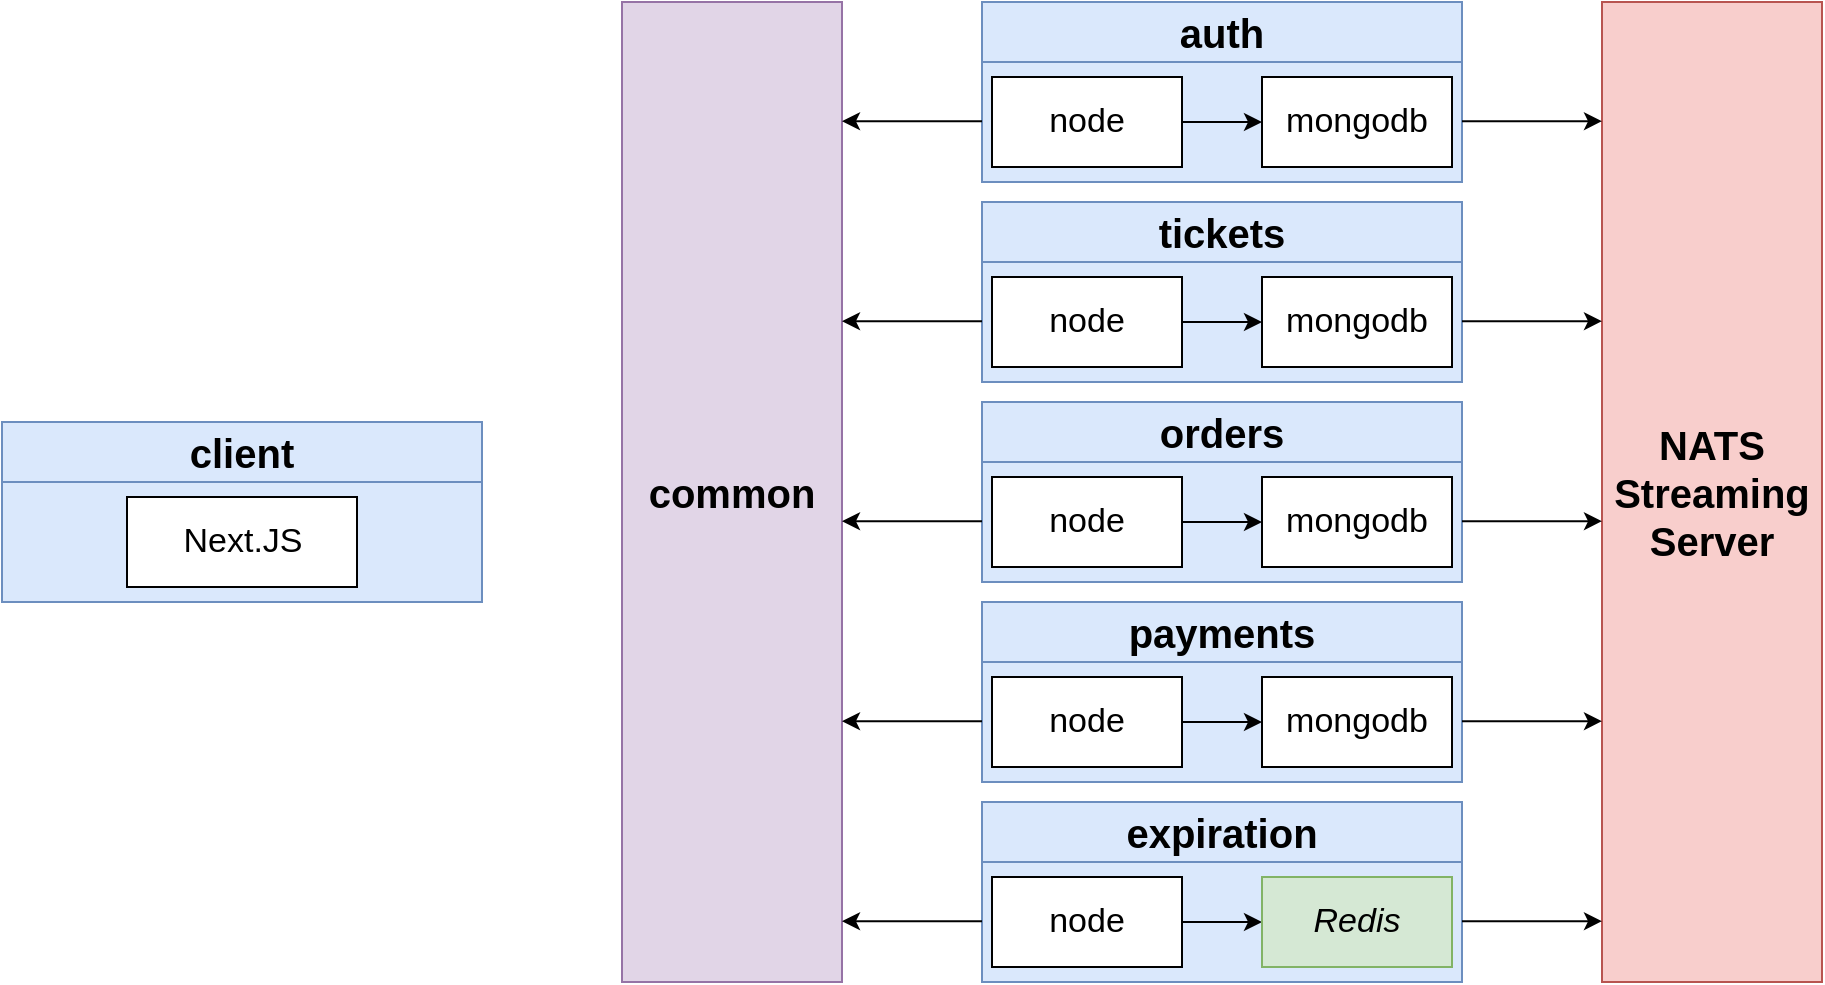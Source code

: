 <mxfile version="24.4.0" type="google" pages="8">
  <diagram id="3g0pWUWrzUDwvUy7kvIR" name="design">
    <mxGraphModel grid="1" page="1" gridSize="10" guides="1" tooltips="1" connect="1" arrows="1" fold="1" pageScale="1" pageWidth="827" pageHeight="1169" math="0" shadow="0">
      <root>
        <mxCell id="0" />
        <mxCell id="1" parent="0" />
        <mxCell id="n8SAmsgHNBc6VUUq2iBJ-41" value="client" style="rounded=0;whiteSpace=wrap;html=1;fontSize=20;align=center;fillColor=#dae8fc;strokeColor=#6c8ebf;fontStyle=1" vertex="1" parent="1">
          <mxGeometry x="290" y="520" width="240" height="30" as="geometry" />
        </mxCell>
        <mxCell id="n8SAmsgHNBc6VUUq2iBJ-42" value="" style="rounded=0;whiteSpace=wrap;html=1;fontSize=21;align=center;fillColor=#dae8fc;strokeColor=#6c8ebf;fontStyle=1" vertex="1" parent="1">
          <mxGeometry x="290" y="550" width="240" height="60" as="geometry" />
        </mxCell>
        <mxCell id="n8SAmsgHNBc6VUUq2iBJ-43" value="Next.JS" style="rounded=0;whiteSpace=wrap;html=1;fontSize=17;align=center;fontStyle=0" vertex="1" parent="1">
          <mxGeometry x="352.5" y="557.5" width="115" height="45" as="geometry" />
        </mxCell>
        <mxCell id="n8SAmsgHNBc6VUUq2iBJ-44" value="auth" style="rounded=0;whiteSpace=wrap;html=1;fontSize=20;align=center;fillColor=#dae8fc;strokeColor=#6c8ebf;fontStyle=1" vertex="1" parent="1">
          <mxGeometry x="780" y="310" width="240" height="30" as="geometry" />
        </mxCell>
        <mxCell id="n8SAmsgHNBc6VUUq2iBJ-45" value="" style="rounded=0;whiteSpace=wrap;html=1;fontSize=21;align=center;fillColor=#dae8fc;strokeColor=#6c8ebf;fontStyle=1" vertex="1" parent="1">
          <mxGeometry x="780" y="340" width="240" height="60" as="geometry" />
        </mxCell>
        <mxCell id="n8SAmsgHNBc6VUUq2iBJ-46" style="edgeStyle=orthogonalEdgeStyle;rounded=0;orthogonalLoop=1;jettySize=auto;html=1;exitX=1;exitY=0.5;exitDx=0;exitDy=0;fontSize=17;" edge="1" parent="1" source="n8SAmsgHNBc6VUUq2iBJ-47" target="n8SAmsgHNBc6VUUq2iBJ-48">
          <mxGeometry relative="1" as="geometry" />
        </mxCell>
        <mxCell id="n8SAmsgHNBc6VUUq2iBJ-47" value="node" style="rounded=0;whiteSpace=wrap;html=1;fontSize=17;align=center;fontStyle=0" vertex="1" parent="1">
          <mxGeometry x="785" y="347.5" width="95" height="45" as="geometry" />
        </mxCell>
        <mxCell id="n8SAmsgHNBc6VUUq2iBJ-48" value="mongodb" style="rounded=0;whiteSpace=wrap;html=1;fontSize=17;align=center;fontStyle=0" vertex="1" parent="1">
          <mxGeometry x="920" y="347.5" width="95" height="45" as="geometry" />
        </mxCell>
        <mxCell id="n8SAmsgHNBc6VUUq2iBJ-49" value="tickets" style="rounded=0;whiteSpace=wrap;html=1;fontSize=20;align=center;fillColor=#dae8fc;strokeColor=#6c8ebf;fontStyle=1" vertex="1" parent="1">
          <mxGeometry x="780" y="410" width="240" height="30" as="geometry" />
        </mxCell>
        <mxCell id="n8SAmsgHNBc6VUUq2iBJ-50" value="" style="rounded=0;whiteSpace=wrap;html=1;fontSize=21;align=center;fillColor=#dae8fc;strokeColor=#6c8ebf;fontStyle=1" vertex="1" parent="1">
          <mxGeometry x="780" y="440" width="240" height="60" as="geometry" />
        </mxCell>
        <mxCell id="n8SAmsgHNBc6VUUq2iBJ-51" style="edgeStyle=orthogonalEdgeStyle;rounded=0;orthogonalLoop=1;jettySize=auto;html=1;exitX=1;exitY=0.5;exitDx=0;exitDy=0;fontSize=17;" edge="1" parent="1" source="n8SAmsgHNBc6VUUq2iBJ-52" target="n8SAmsgHNBc6VUUq2iBJ-53">
          <mxGeometry relative="1" as="geometry" />
        </mxCell>
        <mxCell id="n8SAmsgHNBc6VUUq2iBJ-52" value="node" style="rounded=0;whiteSpace=wrap;html=1;fontSize=17;align=center;fontStyle=0" vertex="1" parent="1">
          <mxGeometry x="785" y="447.5" width="95" height="45" as="geometry" />
        </mxCell>
        <mxCell id="n8SAmsgHNBc6VUUq2iBJ-53" value="mongodb" style="rounded=0;whiteSpace=wrap;html=1;fontSize=17;align=center;fontStyle=0" vertex="1" parent="1">
          <mxGeometry x="920" y="447.5" width="95" height="45" as="geometry" />
        </mxCell>
        <mxCell id="n8SAmsgHNBc6VUUq2iBJ-54" value="orders" style="rounded=0;whiteSpace=wrap;html=1;fontSize=20;align=center;fillColor=#dae8fc;strokeColor=#6c8ebf;fontStyle=1" vertex="1" parent="1">
          <mxGeometry x="780" y="510" width="240" height="30" as="geometry" />
        </mxCell>
        <mxCell id="n8SAmsgHNBc6VUUq2iBJ-55" value="" style="rounded=0;whiteSpace=wrap;html=1;fontSize=21;align=center;fillColor=#dae8fc;strokeColor=#6c8ebf;fontStyle=1" vertex="1" parent="1">
          <mxGeometry x="780" y="540" width="240" height="60" as="geometry" />
        </mxCell>
        <mxCell id="n8SAmsgHNBc6VUUq2iBJ-56" style="edgeStyle=orthogonalEdgeStyle;rounded=0;orthogonalLoop=1;jettySize=auto;html=1;exitX=1;exitY=0.5;exitDx=0;exitDy=0;fontSize=17;" edge="1" parent="1" source="n8SAmsgHNBc6VUUq2iBJ-57" target="n8SAmsgHNBc6VUUq2iBJ-58">
          <mxGeometry relative="1" as="geometry" />
        </mxCell>
        <mxCell id="n8SAmsgHNBc6VUUq2iBJ-57" value="node" style="rounded=0;whiteSpace=wrap;html=1;fontSize=17;align=center;fontStyle=0" vertex="1" parent="1">
          <mxGeometry x="785" y="547.5" width="95" height="45" as="geometry" />
        </mxCell>
        <mxCell id="n8SAmsgHNBc6VUUq2iBJ-58" value="mongodb" style="rounded=0;whiteSpace=wrap;html=1;fontSize=17;align=center;fontStyle=0" vertex="1" parent="1">
          <mxGeometry x="920" y="547.5" width="95" height="45" as="geometry" />
        </mxCell>
        <mxCell id="n8SAmsgHNBc6VUUq2iBJ-59" value="payments" style="rounded=0;whiteSpace=wrap;html=1;fontSize=20;align=center;fillColor=#dae8fc;strokeColor=#6c8ebf;fontStyle=1" vertex="1" parent="1">
          <mxGeometry x="780" y="610" width="240" height="30" as="geometry" />
        </mxCell>
        <mxCell id="n8SAmsgHNBc6VUUq2iBJ-60" value="" style="rounded=0;whiteSpace=wrap;html=1;fontSize=21;align=center;fillColor=#dae8fc;strokeColor=#6c8ebf;fontStyle=1" vertex="1" parent="1">
          <mxGeometry x="780" y="640" width="240" height="60" as="geometry" />
        </mxCell>
        <mxCell id="n8SAmsgHNBc6VUUq2iBJ-61" style="edgeStyle=orthogonalEdgeStyle;rounded=0;orthogonalLoop=1;jettySize=auto;html=1;exitX=1;exitY=0.5;exitDx=0;exitDy=0;fontSize=17;" edge="1" parent="1" source="n8SAmsgHNBc6VUUq2iBJ-62" target="n8SAmsgHNBc6VUUq2iBJ-63">
          <mxGeometry relative="1" as="geometry" />
        </mxCell>
        <mxCell id="n8SAmsgHNBc6VUUq2iBJ-62" value="node" style="rounded=0;whiteSpace=wrap;html=1;fontSize=17;align=center;fontStyle=0" vertex="1" parent="1">
          <mxGeometry x="785" y="647.5" width="95" height="45" as="geometry" />
        </mxCell>
        <mxCell id="n8SAmsgHNBc6VUUq2iBJ-63" value="mongodb" style="rounded=0;whiteSpace=wrap;html=1;fontSize=17;align=center;fontStyle=0" vertex="1" parent="1">
          <mxGeometry x="920" y="647.5" width="95" height="45" as="geometry" />
        </mxCell>
        <mxCell id="n8SAmsgHNBc6VUUq2iBJ-64" value="expiration" style="rounded=0;whiteSpace=wrap;html=1;fontSize=20;align=center;fillColor=#dae8fc;strokeColor=#6c8ebf;fontStyle=1" vertex="1" parent="1">
          <mxGeometry x="780" y="710" width="240" height="30" as="geometry" />
        </mxCell>
        <mxCell id="n8SAmsgHNBc6VUUq2iBJ-65" value="" style="rounded=0;whiteSpace=wrap;html=1;fontSize=21;align=center;fillColor=#dae8fc;strokeColor=#6c8ebf;fontStyle=1" vertex="1" parent="1">
          <mxGeometry x="780" y="740" width="240" height="60" as="geometry" />
        </mxCell>
        <mxCell id="n8SAmsgHNBc6VUUq2iBJ-66" style="edgeStyle=orthogonalEdgeStyle;rounded=0;orthogonalLoop=1;jettySize=auto;html=1;exitX=1;exitY=0.5;exitDx=0;exitDy=0;fontSize=17;" edge="1" parent="1" source="n8SAmsgHNBc6VUUq2iBJ-67" target="n8SAmsgHNBc6VUUq2iBJ-68">
          <mxGeometry relative="1" as="geometry" />
        </mxCell>
        <mxCell id="n8SAmsgHNBc6VUUq2iBJ-67" value="node" style="rounded=0;whiteSpace=wrap;html=1;fontSize=17;align=center;fontStyle=0" vertex="1" parent="1">
          <mxGeometry x="785" y="747.5" width="95" height="45" as="geometry" />
        </mxCell>
        <mxCell id="n8SAmsgHNBc6VUUq2iBJ-68" value="Redis" style="rounded=0;whiteSpace=wrap;html=1;fontSize=17;align=center;fontStyle=2;fillColor=#d5e8d4;strokeColor=#82b366;" vertex="1" parent="1">
          <mxGeometry x="920" y="747.5" width="95" height="45" as="geometry" />
        </mxCell>
        <mxCell id="n8SAmsgHNBc6VUUq2iBJ-69" value="common" style="rounded=0;whiteSpace=wrap;html=1;fontSize=20;align=center;fillColor=#e1d5e7;strokeColor=#9673a6;fontStyle=1" vertex="1" parent="1">
          <mxGeometry x="600" y="310" width="110" height="490" as="geometry" />
        </mxCell>
        <mxCell id="n8SAmsgHNBc6VUUq2iBJ-70" value="" style="endArrow=classic;html=1;fontSize=17;" edge="1" parent="1">
          <mxGeometry width="50" height="50" relative="1" as="geometry">
            <mxPoint x="780" y="369.6" as="sourcePoint" />
            <mxPoint x="710" y="369.6" as="targetPoint" />
          </mxGeometry>
        </mxCell>
        <mxCell id="n8SAmsgHNBc6VUUq2iBJ-71" value="" style="endArrow=classic;html=1;fontSize=17;" edge="1" parent="1">
          <mxGeometry width="50" height="50" relative="1" as="geometry">
            <mxPoint x="780" y="469.6" as="sourcePoint" />
            <mxPoint x="710" y="469.6" as="targetPoint" />
          </mxGeometry>
        </mxCell>
        <mxCell id="n8SAmsgHNBc6VUUq2iBJ-72" value="" style="endArrow=classic;html=1;fontSize=17;" edge="1" parent="1">
          <mxGeometry width="50" height="50" relative="1" as="geometry">
            <mxPoint x="780" y="569.6" as="sourcePoint" />
            <mxPoint x="710" y="569.6" as="targetPoint" />
          </mxGeometry>
        </mxCell>
        <mxCell id="n8SAmsgHNBc6VUUq2iBJ-73" value="" style="endArrow=classic;html=1;fontSize=17;" edge="1" parent="1">
          <mxGeometry width="50" height="50" relative="1" as="geometry">
            <mxPoint x="780" y="669.6" as="sourcePoint" />
            <mxPoint x="710" y="669.6" as="targetPoint" />
          </mxGeometry>
        </mxCell>
        <mxCell id="n8SAmsgHNBc6VUUq2iBJ-74" value="" style="endArrow=classic;html=1;fontSize=17;" edge="1" parent="1">
          <mxGeometry width="50" height="50" relative="1" as="geometry">
            <mxPoint x="780" y="769.6" as="sourcePoint" />
            <mxPoint x="710" y="769.6" as="targetPoint" />
          </mxGeometry>
        </mxCell>
        <mxCell id="n8SAmsgHNBc6VUUq2iBJ-75" value="NATS Streaming Server" style="rounded=0;whiteSpace=wrap;html=1;fontSize=20;align=center;fillColor=#f8cecc;strokeColor=#b85450;fontStyle=1" vertex="1" parent="1">
          <mxGeometry x="1090" y="310" width="110" height="490" as="geometry" />
        </mxCell>
        <mxCell id="n8SAmsgHNBc6VUUq2iBJ-76" value="" style="endArrow=classic;html=1;fontSize=17;" edge="1" parent="1">
          <mxGeometry width="50" height="50" relative="1" as="geometry">
            <mxPoint x="1020" y="369.6" as="sourcePoint" />
            <mxPoint x="1090" y="369.6" as="targetPoint" />
          </mxGeometry>
        </mxCell>
        <mxCell id="n8SAmsgHNBc6VUUq2iBJ-77" value="" style="endArrow=classic;html=1;fontSize=17;" edge="1" parent="1">
          <mxGeometry width="50" height="50" relative="1" as="geometry">
            <mxPoint x="1020" y="469.6" as="sourcePoint" />
            <mxPoint x="1090" y="469.6" as="targetPoint" />
          </mxGeometry>
        </mxCell>
        <mxCell id="n8SAmsgHNBc6VUUq2iBJ-78" value="" style="endArrow=classic;html=1;fontSize=17;" edge="1" parent="1">
          <mxGeometry width="50" height="50" relative="1" as="geometry">
            <mxPoint x="1020" y="569.6" as="sourcePoint" />
            <mxPoint x="1090" y="569.6" as="targetPoint" />
          </mxGeometry>
        </mxCell>
        <mxCell id="n8SAmsgHNBc6VUUq2iBJ-79" value="" style="endArrow=classic;html=1;fontSize=17;" edge="1" parent="1">
          <mxGeometry width="50" height="50" relative="1" as="geometry">
            <mxPoint x="1020" y="669.6" as="sourcePoint" />
            <mxPoint x="1090" y="669.6" as="targetPoint" />
          </mxGeometry>
        </mxCell>
        <mxCell id="n8SAmsgHNBc6VUUq2iBJ-80" value="" style="endArrow=classic;html=1;fontSize=17;" edge="1" parent="1">
          <mxGeometry width="50" height="50" relative="1" as="geometry">
            <mxPoint x="1020" y="769.6" as="sourcePoint" />
            <mxPoint x="1090" y="769.6" as="targetPoint" />
          </mxGeometry>
        </mxCell>
      </root>
    </mxGraphModel>
  </diagram>
  <diagram id="uGbc4wKkh5dbsH3-cx46" name="services">
    <mxGraphModel grid="1" page="1" gridSize="10" guides="1" tooltips="1" connect="1" arrows="1" fold="1" pageScale="1" pageWidth="827" pageHeight="1169" math="0" shadow="0">
      <root>
        <mxCell id="0" />
        <mxCell id="1" parent="0" />
        <mxCell id="dgHssuIAV5VblNgDHsec-1" value="auth" style="rounded=0;whiteSpace=wrap;html=1;fontSize=24;align=center;fillColor=#dae8fc;strokeColor=#6c8ebf;fontStyle=1" vertex="1" parent="1">
          <mxGeometry x="610" y="260" width="140" height="50" as="geometry" />
        </mxCell>
        <mxCell id="dgHssuIAV5VblNgDHsec-2" value="orders" style="rounded=0;whiteSpace=wrap;html=1;fontSize=24;align=center;fillColor=#dae8fc;strokeColor=#6c8ebf;fontStyle=1" vertex="1" parent="1">
          <mxGeometry x="610" y="380" width="140" height="50" as="geometry" />
        </mxCell>
        <mxCell id="dgHssuIAV5VblNgDHsec-3" value="expiration" style="rounded=0;whiteSpace=wrap;html=1;fontSize=24;align=center;fillColor=#dae8fc;strokeColor=#6c8ebf;fontStyle=1" vertex="1" parent="1">
          <mxGeometry x="610" y="440" width="140" height="50" as="geometry" />
        </mxCell>
        <mxCell id="dgHssuIAV5VblNgDHsec-4" value="payments" style="rounded=0;whiteSpace=wrap;html=1;fontSize=24;align=center;fillColor=#dae8fc;strokeColor=#6c8ebf;fontStyle=1" vertex="1" parent="1">
          <mxGeometry x="610" y="500" width="140" height="50" as="geometry" />
        </mxCell>
        <mxCell id="dgHssuIAV5VblNgDHsec-5" value="tickets" style="rounded=0;whiteSpace=wrap;html=1;fontSize=24;align=center;fillColor=#dae8fc;strokeColor=#6c8ebf;fontStyle=1" vertex="1" parent="1">
          <mxGeometry x="610" y="320" width="140" height="50" as="geometry" />
        </mxCell>
        <mxCell id="dgHssuIAV5VblNgDHsec-6" value="Services" style="text;html=1;strokeColor=none;fillColor=none;align=center;verticalAlign=middle;whiteSpace=wrap;rounded=0;fontSize=24;fontStyle=5" vertex="1" parent="1">
          <mxGeometry x="770" y="220" width="160" height="30" as="geometry" />
        </mxCell>
        <mxCell id="dgHssuIAV5VblNgDHsec-7" value="" style="shape=curlyBracket;whiteSpace=wrap;html=1;rounded=1;fontSize=24;align=center;rotation=-180;" vertex="1" parent="1">
          <mxGeometry x="760" y="260" width="30" height="50" as="geometry" />
        </mxCell>
        <mxCell id="dgHssuIAV5VblNgDHsec-8" value="Everything related to user signup/signin/signout" style="text;html=1;strokeColor=none;fillColor=none;align=left;verticalAlign=middle;whiteSpace=wrap;rounded=0;fontSize=15;" vertex="1" parent="1">
          <mxGeometry x="790" y="267.5" width="210" height="35" as="geometry" />
        </mxCell>
        <mxCell id="dgHssuIAV5VblNgDHsec-9" value="" style="shape=curlyBracket;whiteSpace=wrap;html=1;rounded=1;fontSize=24;align=center;rotation=-180;" vertex="1" parent="1">
          <mxGeometry x="760" y="320" width="30" height="50" as="geometry" />
        </mxCell>
        <mxCell id="dgHssuIAV5VblNgDHsec-10" value="Ticket creation/editing.&amp;nbsp; Knows whether a ticket can be updated" style="text;html=1;strokeColor=none;fillColor=none;align=left;verticalAlign=middle;whiteSpace=wrap;rounded=0;fontSize=15;" vertex="1" parent="1">
          <mxGeometry x="790" y="327.5" width="300" height="35" as="geometry" />
        </mxCell>
        <mxCell id="dgHssuIAV5VblNgDHsec-11" value="" style="shape=curlyBracket;whiteSpace=wrap;html=1;rounded=1;fontSize=24;align=center;rotation=-180;" vertex="1" parent="1">
          <mxGeometry x="760" y="380" width="30" height="50" as="geometry" />
        </mxCell>
        <mxCell id="dgHssuIAV5VblNgDHsec-12" value="Order creation/editing" style="text;html=1;strokeColor=none;fillColor=none;align=left;verticalAlign=middle;whiteSpace=wrap;rounded=0;fontSize=15;" vertex="1" parent="1">
          <mxGeometry x="790" y="387.5" width="210" height="35" as="geometry" />
        </mxCell>
        <mxCell id="dgHssuIAV5VblNgDHsec-13" value="" style="shape=curlyBracket;whiteSpace=wrap;html=1;rounded=1;fontSize=24;align=center;rotation=-180;" vertex="1" parent="1">
          <mxGeometry x="760" y="440" width="30" height="50" as="geometry" />
        </mxCell>
        <mxCell id="dgHssuIAV5VblNgDHsec-14" value="Watches for orders to be created, cancels them after 15 minutes" style="text;html=1;strokeColor=none;fillColor=none;align=left;verticalAlign=middle;whiteSpace=wrap;rounded=0;fontSize=15;" vertex="1" parent="1">
          <mxGeometry x="790" y="447.5" width="260" height="35" as="geometry" />
        </mxCell>
        <mxCell id="dgHssuIAV5VblNgDHsec-15" value="" style="shape=curlyBracket;whiteSpace=wrap;html=1;rounded=1;fontSize=24;align=center;rotation=-180;" vertex="1" parent="1">
          <mxGeometry x="760" y="500" width="30" height="50" as="geometry" />
        </mxCell>
        <mxCell id="dgHssuIAV5VblNgDHsec-16" value="Handles credit card payments.&amp;nbsp; Cancels orders if payments fails, completes if payment succeeds" style="text;html=1;strokeColor=none;fillColor=none;align=left;verticalAlign=middle;whiteSpace=wrap;rounded=0;fontSize=15;" vertex="1" parent="1">
          <mxGeometry x="790" y="507.5" width="330" height="35" as="geometry" />
        </mxCell>
      </root>
    </mxGraphModel>
  </diagram>
  <diagram name="ticket:created" id="w7YaoLQgm8qHu7Xl2SfE">
    <mxGraphModel dx="2074" dy="1132" grid="1" gridSize="10" guides="1" tooltips="1" connect="1" arrows="1" fold="1" page="1" pageScale="1" pageWidth="1920" pageHeight="1200" math="0" shadow="0">
      <root>
        <mxCell id="JV3dai9hfGRf0m7YUMMa-0" />
        <mxCell id="JV3dai9hfGRf0m7YUMMa-1" parent="JV3dai9hfGRf0m7YUMMa-0" />
        <mxCell id="JV3dai9hfGRf0m7YUMMa-2" value="Tickets Service" style="rounded=0;whiteSpace=wrap;html=1;fontSize=19;fillColor=#f5f5f5;strokeColor=#666666;fontColor=#333333;fontStyle=1" parent="JV3dai9hfGRf0m7YUMMa-1" vertex="1">
          <mxGeometry x="700" y="180" width="180" height="25" as="geometry" />
        </mxCell>
        <mxCell id="JV3dai9hfGRf0m7YUMMa-3" style="edgeStyle=orthogonalEdgeStyle;rounded=0;orthogonalLoop=1;jettySize=auto;html=1;exitX=0.5;exitY=1;exitDx=0;exitDy=0;fontSize=19;" parent="JV3dai9hfGRf0m7YUMMa-1" source="JV3dai9hfGRf0m7YUMMa-4" target="JV3dai9hfGRf0m7YUMMa-19" edge="1">
          <mxGeometry relative="1" as="geometry" />
        </mxCell>
        <mxCell id="JV3dai9hfGRf0m7YUMMa-4" value="" style="rounded=0;whiteSpace=wrap;html=1;fontSize=22;fillColor=#f5f5f5;strokeColor=#666666;fontColor=#333333;fontStyle=1" parent="JV3dai9hfGRf0m7YUMMa-1" vertex="1">
          <mxGeometry x="700" y="205" width="180" height="130" as="geometry" />
        </mxCell>
        <mxCell id="JV3dai9hfGRf0m7YUMMa-5" value="Orders Service" style="rounded=0;whiteSpace=wrap;html=1;fontSize=19;fillColor=#f5f5f5;strokeColor=#666666;fontColor=#333333;fontStyle=1" parent="JV3dai9hfGRf0m7YUMMa-1" vertex="1">
          <mxGeometry x="910" y="180" width="180" height="25" as="geometry" />
        </mxCell>
        <mxCell id="JV3dai9hfGRf0m7YUMMa-7" value="" style="rounded=0;whiteSpace=wrap;html=1;fontSize=22;fillColor=#f5f5f5;strokeColor=#666666;fontColor=#333333;fontStyle=1" parent="JV3dai9hfGRf0m7YUMMa-1" vertex="1">
          <mxGeometry x="910" y="205" width="180" height="130" as="geometry" />
        </mxCell>
        <mxCell id="JV3dai9hfGRf0m7YUMMa-8" value="Expiration Service" style="rounded=0;whiteSpace=wrap;html=1;fontSize=19;fillColor=#f5f5f5;strokeColor=#666666;fontColor=#333333;fontStyle=1" parent="JV3dai9hfGRf0m7YUMMa-1" vertex="1">
          <mxGeometry x="1340" y="180" width="180" height="25" as="geometry" />
        </mxCell>
        <mxCell id="JV3dai9hfGRf0m7YUMMa-10" value="" style="rounded=0;whiteSpace=wrap;html=1;fontSize=22;fillColor=#f5f5f5;strokeColor=#666666;fontColor=#333333;fontStyle=1" parent="JV3dai9hfGRf0m7YUMMa-1" vertex="1">
          <mxGeometry x="1340" y="205" width="180" height="130" as="geometry" />
        </mxCell>
        <mxCell id="JV3dai9hfGRf0m7YUMMa-11" value="Payments Service" style="rounded=0;whiteSpace=wrap;html=1;fontSize=19;fillColor=#f5f5f5;strokeColor=#666666;fontColor=#333333;fontStyle=1" parent="JV3dai9hfGRf0m7YUMMa-1" vertex="1">
          <mxGeometry x="1130" y="180" width="180" height="25" as="geometry" />
        </mxCell>
        <mxCell id="JV3dai9hfGRf0m7YUMMa-13" value="" style="rounded=0;whiteSpace=wrap;html=1;fontSize=22;fillColor=#f5f5f5;strokeColor=#666666;fontColor=#333333;fontStyle=1" parent="JV3dai9hfGRf0m7YUMMa-1" vertex="1">
          <mxGeometry x="1130" y="205" width="180" height="130" as="geometry" />
        </mxCell>
        <mxCell id="JV3dai9hfGRf0m7YUMMa-14" value="tickets" style="rounded=0;whiteSpace=wrap;html=1;fontSize=19;fillColor=#d5e8d4;strokeColor=#82b366;" parent="JV3dai9hfGRf0m7YUMMa-1" vertex="1">
          <mxGeometry x="730" y="220" width="120" height="40" as="geometry" />
        </mxCell>
        <mxCell id="JV3dai9hfGRf0m7YUMMa-15" value="orders" style="rounded=0;whiteSpace=wrap;html=1;fontSize=19;fillColor=#d5e8d4;strokeColor=#82b366;" parent="JV3dai9hfGRf0m7YUMMa-1" vertex="1">
          <mxGeometry x="940" y="220" width="120" height="40" as="geometry" />
        </mxCell>
        <mxCell id="JV3dai9hfGRf0m7YUMMa-16" value="tickets" style="rounded=0;whiteSpace=wrap;html=1;fontSize=19;fillColor=#e1d5e7;strokeColor=#9673a6;" parent="JV3dai9hfGRf0m7YUMMa-1" vertex="1">
          <mxGeometry x="940" y="270" width="120" height="40" as="geometry" />
        </mxCell>
        <mxCell id="JV3dai9hfGRf0m7YUMMa-17" value="charges" style="rounded=0;whiteSpace=wrap;html=1;fontSize=19;fillColor=#d5e8d4;strokeColor=#82b366;" parent="JV3dai9hfGRf0m7YUMMa-1" vertex="1">
          <mxGeometry x="1160" y="220" width="120" height="40" as="geometry" />
        </mxCell>
        <mxCell id="JV3dai9hfGRf0m7YUMMa-18" value="orders" style="rounded=0;whiteSpace=wrap;html=1;fontSize=19;fillColor=#e1d5e7;strokeColor=#9673a6;" parent="JV3dai9hfGRf0m7YUMMa-1" vertex="1">
          <mxGeometry x="1160" y="270" width="120" height="40" as="geometry" />
        </mxCell>
        <mxCell id="JV3dai9hfGRf0m7YUMMa-26" style="edgeStyle=orthogonalEdgeStyle;rounded=0;orthogonalLoop=1;jettySize=auto;html=1;exitX=1;exitY=0.5;exitDx=0;exitDy=0;fontSize=23;" parent="JV3dai9hfGRf0m7YUMMa-1" source="JV3dai9hfGRf0m7YUMMa-19" target="JV3dai9hfGRf0m7YUMMa-7" edge="1">
          <mxGeometry relative="1" as="geometry" />
        </mxCell>
        <mxCell id="JV3dai9hfGRf0m7YUMMa-19" value="ticket:created" style="rounded=0;whiteSpace=wrap;html=1;fontSize=17;fillColor=#f8cecc;strokeColor=#b85450;" parent="JV3dai9hfGRf0m7YUMMa-1" vertex="1">
          <mxGeometry x="715" y="360" width="150" height="40" as="geometry" />
        </mxCell>
        <mxCell id="JV3dai9hfGRf0m7YUMMa-24" value="Events Published by Each Service" style="text;html=1;strokeColor=none;fillColor=none;align=center;verticalAlign=middle;whiteSpace=wrap;rounded=0;fontSize=20;fontStyle=1" parent="JV3dai9hfGRf0m7YUMMa-1" vertex="1">
          <mxGeometry x="925" y="140" width="360" height="20" as="geometry" />
        </mxCell>
        <mxCell id="JV3dai9hfGRf0m7YUMMa-28" value="Orders needs to know the valid tickets that can be purchased" style="rounded=0;whiteSpace=wrap;html=1;fontSize=14;" parent="JV3dai9hfGRf0m7YUMMa-1" vertex="1">
          <mxGeometry x="910" y="380" width="280" height="40" as="geometry" />
        </mxCell>
        <mxCell id="JV3dai9hfGRf0m7YUMMa-29" value="Orders needs to know the price of each ticket" style="rounded=0;whiteSpace=wrap;html=1;fontSize=14;" parent="JV3dai9hfGRf0m7YUMMa-1" vertex="1">
          <mxGeometry x="910" y="420" width="280" height="40" as="geometry" />
        </mxCell>
      </root>
    </mxGraphModel>
  </diagram>
  <diagram name="ticket:updated" id="Wn5T2pt1cAzkee172MXG">
    <mxGraphModel dx="2074" dy="1132" grid="1" gridSize="10" guides="1" tooltips="1" connect="1" arrows="1" fold="1" page="1" pageScale="1" pageWidth="1920" pageHeight="1200" math="0" shadow="0">
      <root>
        <mxCell id="nBsVzfsCoDJfUNaghlDf-0" />
        <mxCell id="nBsVzfsCoDJfUNaghlDf-1" parent="nBsVzfsCoDJfUNaghlDf-0" />
        <mxCell id="nBsVzfsCoDJfUNaghlDf-2" value="Tickets Service" style="rounded=0;whiteSpace=wrap;html=1;fontSize=19;fillColor=#f5f5f5;strokeColor=#666666;fontColor=#333333;fontStyle=1" parent="nBsVzfsCoDJfUNaghlDf-1" vertex="1">
          <mxGeometry x="700" y="180" width="180" height="25" as="geometry" />
        </mxCell>
        <mxCell id="nBsVzfsCoDJfUNaghlDf-3" style="edgeStyle=orthogonalEdgeStyle;rounded=0;orthogonalLoop=1;jettySize=auto;html=1;exitX=0.5;exitY=1;exitDx=0;exitDy=0;fontSize=19;" parent="nBsVzfsCoDJfUNaghlDf-1" source="nBsVzfsCoDJfUNaghlDf-4" target="nBsVzfsCoDJfUNaghlDf-17" edge="1">
          <mxGeometry relative="1" as="geometry" />
        </mxCell>
        <mxCell id="nBsVzfsCoDJfUNaghlDf-4" value="" style="rounded=0;whiteSpace=wrap;html=1;fontSize=22;fillColor=#f5f5f5;strokeColor=#666666;fontColor=#333333;fontStyle=1" parent="nBsVzfsCoDJfUNaghlDf-1" vertex="1">
          <mxGeometry x="700" y="205" width="180" height="130" as="geometry" />
        </mxCell>
        <mxCell id="nBsVzfsCoDJfUNaghlDf-5" value="Orders Service" style="rounded=0;whiteSpace=wrap;html=1;fontSize=19;fillColor=#f5f5f5;strokeColor=#666666;fontColor=#333333;fontStyle=1" parent="nBsVzfsCoDJfUNaghlDf-1" vertex="1">
          <mxGeometry x="910" y="180" width="180" height="25" as="geometry" />
        </mxCell>
        <mxCell id="nBsVzfsCoDJfUNaghlDf-6" value="" style="rounded=0;whiteSpace=wrap;html=1;fontSize=22;fillColor=#f5f5f5;strokeColor=#666666;fontColor=#333333;fontStyle=1" parent="nBsVzfsCoDJfUNaghlDf-1" vertex="1">
          <mxGeometry x="910" y="205" width="180" height="130" as="geometry" />
        </mxCell>
        <mxCell id="nBsVzfsCoDJfUNaghlDf-7" value="Expiration Service" style="rounded=0;whiteSpace=wrap;html=1;fontSize=19;fillColor=#f5f5f5;strokeColor=#666666;fontColor=#333333;fontStyle=1" parent="nBsVzfsCoDJfUNaghlDf-1" vertex="1">
          <mxGeometry x="1340" y="180" width="180" height="25" as="geometry" />
        </mxCell>
        <mxCell id="nBsVzfsCoDJfUNaghlDf-8" value="" style="rounded=0;whiteSpace=wrap;html=1;fontSize=22;fillColor=#f5f5f5;strokeColor=#666666;fontColor=#333333;fontStyle=1" parent="nBsVzfsCoDJfUNaghlDf-1" vertex="1">
          <mxGeometry x="1340" y="205" width="180" height="130" as="geometry" />
        </mxCell>
        <mxCell id="nBsVzfsCoDJfUNaghlDf-9" value="Payments Service" style="rounded=0;whiteSpace=wrap;html=1;fontSize=19;fillColor=#f5f5f5;strokeColor=#666666;fontColor=#333333;fontStyle=1" parent="nBsVzfsCoDJfUNaghlDf-1" vertex="1">
          <mxGeometry x="1130" y="180" width="180" height="25" as="geometry" />
        </mxCell>
        <mxCell id="nBsVzfsCoDJfUNaghlDf-10" value="" style="rounded=0;whiteSpace=wrap;html=1;fontSize=22;fillColor=#f5f5f5;strokeColor=#666666;fontColor=#333333;fontStyle=1" parent="nBsVzfsCoDJfUNaghlDf-1" vertex="1">
          <mxGeometry x="1130" y="205" width="180" height="130" as="geometry" />
        </mxCell>
        <mxCell id="nBsVzfsCoDJfUNaghlDf-11" value="tickets" style="rounded=0;whiteSpace=wrap;html=1;fontSize=19;fillColor=#d5e8d4;strokeColor=#82b366;" parent="nBsVzfsCoDJfUNaghlDf-1" vertex="1">
          <mxGeometry x="730" y="220" width="120" height="40" as="geometry" />
        </mxCell>
        <mxCell id="nBsVzfsCoDJfUNaghlDf-12" value="orders" style="rounded=0;whiteSpace=wrap;html=1;fontSize=19;fillColor=#d5e8d4;strokeColor=#82b366;" parent="nBsVzfsCoDJfUNaghlDf-1" vertex="1">
          <mxGeometry x="940" y="220" width="120" height="40" as="geometry" />
        </mxCell>
        <mxCell id="nBsVzfsCoDJfUNaghlDf-13" value="tickets" style="rounded=0;whiteSpace=wrap;html=1;fontSize=19;fillColor=#e1d5e7;strokeColor=#9673a6;" parent="nBsVzfsCoDJfUNaghlDf-1" vertex="1">
          <mxGeometry x="940" y="270" width="120" height="40" as="geometry" />
        </mxCell>
        <mxCell id="nBsVzfsCoDJfUNaghlDf-14" value="charges" style="rounded=0;whiteSpace=wrap;html=1;fontSize=19;fillColor=#d5e8d4;strokeColor=#82b366;" parent="nBsVzfsCoDJfUNaghlDf-1" vertex="1">
          <mxGeometry x="1160" y="220" width="120" height="40" as="geometry" />
        </mxCell>
        <mxCell id="nBsVzfsCoDJfUNaghlDf-15" value="orders" style="rounded=0;whiteSpace=wrap;html=1;fontSize=19;fillColor=#e1d5e7;strokeColor=#9673a6;" parent="nBsVzfsCoDJfUNaghlDf-1" vertex="1">
          <mxGeometry x="1160" y="270" width="120" height="40" as="geometry" />
        </mxCell>
        <mxCell id="nBsVzfsCoDJfUNaghlDf-16" style="edgeStyle=orthogonalEdgeStyle;rounded=0;orthogonalLoop=1;jettySize=auto;html=1;exitX=1;exitY=0.5;exitDx=0;exitDy=0;fontSize=23;" parent="nBsVzfsCoDJfUNaghlDf-1" source="nBsVzfsCoDJfUNaghlDf-17" target="nBsVzfsCoDJfUNaghlDf-6" edge="1">
          <mxGeometry relative="1" as="geometry" />
        </mxCell>
        <mxCell id="nBsVzfsCoDJfUNaghlDf-17" value="&lt;span&gt;ticket:updated&lt;/span&gt;" style="rounded=0;whiteSpace=wrap;html=1;fontSize=17;fillColor=#f8cecc;strokeColor=#b85450;fontStyle=0" parent="nBsVzfsCoDJfUNaghlDf-1" vertex="1">
          <mxGeometry x="715" y="360" width="150" height="40" as="geometry" />
        </mxCell>
        <mxCell id="nBsVzfsCoDJfUNaghlDf-18" value="Events Published by Each Service" style="text;html=1;strokeColor=none;fillColor=none;align=center;verticalAlign=middle;whiteSpace=wrap;rounded=0;fontSize=20;fontStyle=1" parent="nBsVzfsCoDJfUNaghlDf-1" vertex="1">
          <mxGeometry x="925" y="140" width="360" height="20" as="geometry" />
        </mxCell>
        <mxCell id="nBsVzfsCoDJfUNaghlDf-19" value="Orders service needs to know when the price of a ticket has changed" style="rounded=0;whiteSpace=wrap;html=1;fontSize=14;" parent="nBsVzfsCoDJfUNaghlDf-1" vertex="1">
          <mxGeometry x="910" y="380" width="280" height="40" as="geometry" />
        </mxCell>
        <mxCell id="nBsVzfsCoDJfUNaghlDf-20" value="Orders service needs to know when a ticket has successfully been reserved" style="rounded=0;whiteSpace=wrap;html=1;fontSize=14;" parent="nBsVzfsCoDJfUNaghlDf-1" vertex="1">
          <mxGeometry x="910" y="420" width="280" height="40" as="geometry" />
        </mxCell>
      </root>
    </mxGraphModel>
  </diagram>
  <diagram name="order:created" id="yX9Z3mIyM6CnzmJrsIfo">
    <mxGraphModel dx="2074" dy="1132" grid="1" gridSize="10" guides="1" tooltips="1" connect="1" arrows="1" fold="1" page="1" pageScale="1" pageWidth="1920" pageHeight="1200" math="0" shadow="0">
      <root>
        <mxCell id="3u5cHUID9SENE1VYL8iP-0" />
        <mxCell id="3u5cHUID9SENE1VYL8iP-1" parent="3u5cHUID9SENE1VYL8iP-0" />
        <mxCell id="3u5cHUID9SENE1VYL8iP-2" value="Tickets Service" style="rounded=0;whiteSpace=wrap;html=1;fontSize=19;fillColor=#f5f5f5;strokeColor=#666666;fontColor=#333333;fontStyle=1" parent="3u5cHUID9SENE1VYL8iP-1" vertex="1">
          <mxGeometry x="700" y="180" width="180" height="25" as="geometry" />
        </mxCell>
        <mxCell id="3u5cHUID9SENE1VYL8iP-4" value="" style="rounded=0;whiteSpace=wrap;html=1;fontSize=22;fillColor=#f5f5f5;strokeColor=#666666;fontColor=#333333;fontStyle=1" parent="3u5cHUID9SENE1VYL8iP-1" vertex="1">
          <mxGeometry x="700" y="205" width="180" height="130" as="geometry" />
        </mxCell>
        <mxCell id="3u5cHUID9SENE1VYL8iP-5" value="Orders Service" style="rounded=0;whiteSpace=wrap;html=1;fontSize=19;fillColor=#f5f5f5;strokeColor=#666666;fontColor=#333333;fontStyle=1" parent="3u5cHUID9SENE1VYL8iP-1" vertex="1">
          <mxGeometry x="910" y="180" width="180" height="25" as="geometry" />
        </mxCell>
        <mxCell id="3u5cHUID9SENE1VYL8iP-6" style="edgeStyle=orthogonalEdgeStyle;rounded=0;orthogonalLoop=1;jettySize=auto;html=1;exitX=0.5;exitY=1;exitDx=0;exitDy=0;fontSize=17;" parent="3u5cHUID9SENE1VYL8iP-1" source="3u5cHUID9SENE1VYL8iP-7" target="3u5cHUID9SENE1VYL8iP-21" edge="1">
          <mxGeometry relative="1" as="geometry" />
        </mxCell>
        <mxCell id="3u5cHUID9SENE1VYL8iP-7" value="" style="rounded=0;whiteSpace=wrap;html=1;fontSize=22;fillColor=#f5f5f5;strokeColor=#666666;fontColor=#333333;fontStyle=1" parent="3u5cHUID9SENE1VYL8iP-1" vertex="1">
          <mxGeometry x="910" y="205" width="180" height="130" as="geometry" />
        </mxCell>
        <mxCell id="3u5cHUID9SENE1VYL8iP-8" value="Expiration Service" style="rounded=0;whiteSpace=wrap;html=1;fontSize=19;fillColor=#f5f5f5;strokeColor=#666666;fontColor=#333333;fontStyle=1" parent="3u5cHUID9SENE1VYL8iP-1" vertex="1">
          <mxGeometry x="1340" y="180" width="180" height="25" as="geometry" />
        </mxCell>
        <mxCell id="3u5cHUID9SENE1VYL8iP-10" value="" style="rounded=0;whiteSpace=wrap;html=1;fontSize=22;fillColor=#f5f5f5;strokeColor=#666666;fontColor=#333333;fontStyle=1" parent="3u5cHUID9SENE1VYL8iP-1" vertex="1">
          <mxGeometry x="1340" y="205" width="180" height="130" as="geometry" />
        </mxCell>
        <mxCell id="3u5cHUID9SENE1VYL8iP-11" value="Payments Service" style="rounded=0;whiteSpace=wrap;html=1;fontSize=19;fillColor=#f5f5f5;strokeColor=#666666;fontColor=#333333;fontStyle=1" parent="3u5cHUID9SENE1VYL8iP-1" vertex="1">
          <mxGeometry x="1130" y="180" width="180" height="25" as="geometry" />
        </mxCell>
        <mxCell id="3u5cHUID9SENE1VYL8iP-13" value="" style="rounded=0;whiteSpace=wrap;html=1;fontSize=22;fillColor=#f5f5f5;strokeColor=#666666;fontColor=#333333;fontStyle=1" parent="3u5cHUID9SENE1VYL8iP-1" vertex="1">
          <mxGeometry x="1130" y="205" width="180" height="130" as="geometry" />
        </mxCell>
        <mxCell id="3u5cHUID9SENE1VYL8iP-14" value="tickets" style="rounded=0;whiteSpace=wrap;html=1;fontSize=19;fillColor=#d5e8d4;strokeColor=#82b366;" parent="3u5cHUID9SENE1VYL8iP-1" vertex="1">
          <mxGeometry x="730" y="220" width="120" height="40" as="geometry" />
        </mxCell>
        <mxCell id="3u5cHUID9SENE1VYL8iP-15" value="orders" style="rounded=0;whiteSpace=wrap;html=1;fontSize=19;fillColor=#d5e8d4;strokeColor=#82b366;" parent="3u5cHUID9SENE1VYL8iP-1" vertex="1">
          <mxGeometry x="940" y="220" width="120" height="40" as="geometry" />
        </mxCell>
        <mxCell id="3u5cHUID9SENE1VYL8iP-16" value="tickets" style="rounded=0;whiteSpace=wrap;html=1;fontSize=19;fillColor=#e1d5e7;strokeColor=#9673a6;" parent="3u5cHUID9SENE1VYL8iP-1" vertex="1">
          <mxGeometry x="940" y="270" width="120" height="40" as="geometry" />
        </mxCell>
        <mxCell id="3u5cHUID9SENE1VYL8iP-17" value="charges" style="rounded=0;whiteSpace=wrap;html=1;fontSize=19;fillColor=#d5e8d4;strokeColor=#82b366;" parent="3u5cHUID9SENE1VYL8iP-1" vertex="1">
          <mxGeometry x="1160" y="220" width="120" height="40" as="geometry" />
        </mxCell>
        <mxCell id="3u5cHUID9SENE1VYL8iP-18" value="orders" style="rounded=0;whiteSpace=wrap;html=1;fontSize=19;fillColor=#e1d5e7;strokeColor=#9673a6;" parent="3u5cHUID9SENE1VYL8iP-1" vertex="1">
          <mxGeometry x="1160" y="270" width="120" height="40" as="geometry" />
        </mxCell>
        <mxCell id="QL-yinFOZZvO3_ZusUWX-2" style="edgeStyle=orthogonalEdgeStyle;rounded=0;orthogonalLoop=1;jettySize=auto;html=1;exitX=0;exitY=0.5;exitDx=0;exitDy=0;entryX=0.5;entryY=1;entryDx=0;entryDy=0;fontSize=14;" parent="3u5cHUID9SENE1VYL8iP-1" source="3u5cHUID9SENE1VYL8iP-21" target="3u5cHUID9SENE1VYL8iP-4" edge="1">
          <mxGeometry relative="1" as="geometry" />
        </mxCell>
        <mxCell id="QL-yinFOZZvO3_ZusUWX-3" style="edgeStyle=orthogonalEdgeStyle;rounded=0;orthogonalLoop=1;jettySize=auto;html=1;exitX=1;exitY=0.5;exitDx=0;exitDy=0;entryX=0.5;entryY=1;entryDx=0;entryDy=0;fontSize=14;" parent="3u5cHUID9SENE1VYL8iP-1" source="3u5cHUID9SENE1VYL8iP-21" target="3u5cHUID9SENE1VYL8iP-13" edge="1">
          <mxGeometry relative="1" as="geometry" />
        </mxCell>
        <mxCell id="QL-yinFOZZvO3_ZusUWX-4" style="edgeStyle=orthogonalEdgeStyle;rounded=0;orthogonalLoop=1;jettySize=auto;html=1;exitX=0.75;exitY=1;exitDx=0;exitDy=0;fontSize=14;" parent="3u5cHUID9SENE1VYL8iP-1" source="3u5cHUID9SENE1VYL8iP-21" target="3u5cHUID9SENE1VYL8iP-10" edge="1">
          <mxGeometry relative="1" as="geometry">
            <Array as="points">
              <mxPoint x="1037" y="480" />
              <mxPoint x="1430" y="480" />
            </Array>
          </mxGeometry>
        </mxCell>
        <mxCell id="3u5cHUID9SENE1VYL8iP-21" value="order:created" style="rounded=0;whiteSpace=wrap;html=1;fontSize=17;fillColor=#f8cecc;strokeColor=#b85450;" parent="3u5cHUID9SENE1VYL8iP-1" vertex="1">
          <mxGeometry x="925" y="360" width="150" height="40" as="geometry" />
        </mxCell>
        <mxCell id="3u5cHUID9SENE1VYL8iP-24" value="Events Published by Each Service" style="text;html=1;strokeColor=none;fillColor=none;align=center;verticalAlign=middle;whiteSpace=wrap;rounded=0;fontSize=20;fontStyle=1" parent="3u5cHUID9SENE1VYL8iP-1" vertex="1">
          <mxGeometry x="925" y="140" width="360" height="20" as="geometry" />
        </mxCell>
        <mxCell id="QL-yinFOZZvO3_ZusUWX-0" value="Tickets service needs to be told that one of its tickets has been reserved, and no further edits to that ticket should be allowed" style="rounded=0;whiteSpace=wrap;html=1;fontSize=14;" parent="3u5cHUID9SENE1VYL8iP-1" vertex="1">
          <mxGeometry x="620" y="380" width="280" height="60" as="geometry" />
        </mxCell>
        <mxCell id="QL-yinFOZZvO3_ZusUWX-1" value="Payments service needs to know there is a new order that a user might submit a payment for" style="rounded=0;whiteSpace=wrap;html=1;fontSize=14;" parent="3u5cHUID9SENE1VYL8iP-1" vertex="1">
          <mxGeometry x="1100" y="380" width="200" height="70" as="geometry" />
        </mxCell>
        <mxCell id="QL-yinFOZZvO3_ZusUWX-5" value="Expiration service needs to start a 15 minute timer to eventually time out this order" style="rounded=0;whiteSpace=wrap;html=1;fontSize=14;" parent="3u5cHUID9SENE1VYL8iP-1" vertex="1">
          <mxGeometry x="1080" y="480" width="200" height="50" as="geometry" />
        </mxCell>
      </root>
    </mxGraphModel>
  </diagram>
  <diagram name="order:cancelled" id="K50jYSyOoIu91iJBLkxh">
    <mxGraphModel dx="2074" dy="1132" grid="1" gridSize="10" guides="1" tooltips="1" connect="1" arrows="1" fold="1" page="1" pageScale="1" pageWidth="1920" pageHeight="1200" math="0" shadow="0">
      <root>
        <mxCell id="ivzruJvGXnL_ElyHbdAM-0" />
        <mxCell id="ivzruJvGXnL_ElyHbdAM-1" parent="ivzruJvGXnL_ElyHbdAM-0" />
        <mxCell id="ivzruJvGXnL_ElyHbdAM-2" value="Tickets Service" style="rounded=0;whiteSpace=wrap;html=1;fontSize=19;fillColor=#f5f5f5;strokeColor=#666666;fontColor=#333333;fontStyle=1" parent="ivzruJvGXnL_ElyHbdAM-1" vertex="1">
          <mxGeometry x="700" y="180" width="180" height="25" as="geometry" />
        </mxCell>
        <mxCell id="ivzruJvGXnL_ElyHbdAM-4" value="" style="rounded=0;whiteSpace=wrap;html=1;fontSize=22;fillColor=#f5f5f5;strokeColor=#666666;fontColor=#333333;fontStyle=1" parent="ivzruJvGXnL_ElyHbdAM-1" vertex="1">
          <mxGeometry x="700" y="205" width="180" height="130" as="geometry" />
        </mxCell>
        <mxCell id="ivzruJvGXnL_ElyHbdAM-5" value="Orders Service" style="rounded=0;whiteSpace=wrap;html=1;fontSize=19;fillColor=#f5f5f5;strokeColor=#666666;fontColor=#333333;fontStyle=1" parent="ivzruJvGXnL_ElyHbdAM-1" vertex="1">
          <mxGeometry x="910" y="180" width="180" height="25" as="geometry" />
        </mxCell>
        <mxCell id="ivzruJvGXnL_ElyHbdAM-6" style="edgeStyle=orthogonalEdgeStyle;rounded=0;orthogonalLoop=1;jettySize=auto;html=1;exitX=0.5;exitY=1;exitDx=0;exitDy=0;fontSize=17;" parent="ivzruJvGXnL_ElyHbdAM-1" source="ivzruJvGXnL_ElyHbdAM-7" target="ivzruJvGXnL_ElyHbdAM-21" edge="1">
          <mxGeometry relative="1" as="geometry" />
        </mxCell>
        <mxCell id="ivzruJvGXnL_ElyHbdAM-7" value="" style="rounded=0;whiteSpace=wrap;html=1;fontSize=22;fillColor=#f5f5f5;strokeColor=#666666;fontColor=#333333;fontStyle=1" parent="ivzruJvGXnL_ElyHbdAM-1" vertex="1">
          <mxGeometry x="910" y="205" width="180" height="130" as="geometry" />
        </mxCell>
        <mxCell id="ivzruJvGXnL_ElyHbdAM-8" value="Expiration Service" style="rounded=0;whiteSpace=wrap;html=1;fontSize=19;fillColor=#f5f5f5;strokeColor=#666666;fontColor=#333333;fontStyle=1" parent="ivzruJvGXnL_ElyHbdAM-1" vertex="1">
          <mxGeometry x="1340" y="180" width="180" height="25" as="geometry" />
        </mxCell>
        <mxCell id="ivzruJvGXnL_ElyHbdAM-10" value="" style="rounded=0;whiteSpace=wrap;html=1;fontSize=22;fillColor=#f5f5f5;strokeColor=#666666;fontColor=#333333;fontStyle=1" parent="ivzruJvGXnL_ElyHbdAM-1" vertex="1">
          <mxGeometry x="1340" y="205" width="180" height="130" as="geometry" />
        </mxCell>
        <mxCell id="ivzruJvGXnL_ElyHbdAM-11" value="Payments Service" style="rounded=0;whiteSpace=wrap;html=1;fontSize=19;fillColor=#f5f5f5;strokeColor=#666666;fontColor=#333333;fontStyle=1" parent="ivzruJvGXnL_ElyHbdAM-1" vertex="1">
          <mxGeometry x="1130" y="180" width="180" height="25" as="geometry" />
        </mxCell>
        <mxCell id="ivzruJvGXnL_ElyHbdAM-13" value="" style="rounded=0;whiteSpace=wrap;html=1;fontSize=22;fillColor=#f5f5f5;strokeColor=#666666;fontColor=#333333;fontStyle=1" parent="ivzruJvGXnL_ElyHbdAM-1" vertex="1">
          <mxGeometry x="1130" y="205" width="180" height="130" as="geometry" />
        </mxCell>
        <mxCell id="ivzruJvGXnL_ElyHbdAM-14" value="tickets" style="rounded=0;whiteSpace=wrap;html=1;fontSize=19;fillColor=#d5e8d4;strokeColor=#82b366;" parent="ivzruJvGXnL_ElyHbdAM-1" vertex="1">
          <mxGeometry x="730" y="220" width="120" height="40" as="geometry" />
        </mxCell>
        <mxCell id="ivzruJvGXnL_ElyHbdAM-15" value="orders" style="rounded=0;whiteSpace=wrap;html=1;fontSize=19;fillColor=#d5e8d4;strokeColor=#82b366;" parent="ivzruJvGXnL_ElyHbdAM-1" vertex="1">
          <mxGeometry x="940" y="220" width="120" height="40" as="geometry" />
        </mxCell>
        <mxCell id="ivzruJvGXnL_ElyHbdAM-16" value="tickets" style="rounded=0;whiteSpace=wrap;html=1;fontSize=19;fillColor=#e1d5e7;strokeColor=#9673a6;" parent="ivzruJvGXnL_ElyHbdAM-1" vertex="1">
          <mxGeometry x="940" y="270" width="120" height="40" as="geometry" />
        </mxCell>
        <mxCell id="ivzruJvGXnL_ElyHbdAM-17" value="charges" style="rounded=0;whiteSpace=wrap;html=1;fontSize=19;fillColor=#d5e8d4;strokeColor=#82b366;" parent="ivzruJvGXnL_ElyHbdAM-1" vertex="1">
          <mxGeometry x="1160" y="220" width="120" height="40" as="geometry" />
        </mxCell>
        <mxCell id="ivzruJvGXnL_ElyHbdAM-18" value="orders" style="rounded=0;whiteSpace=wrap;html=1;fontSize=19;fillColor=#e1d5e7;strokeColor=#9673a6;" parent="ivzruJvGXnL_ElyHbdAM-1" vertex="1">
          <mxGeometry x="1160" y="270" width="120" height="40" as="geometry" />
        </mxCell>
        <mxCell id="ivzruJvGXnL_ElyHbdAM-26" style="edgeStyle=orthogonalEdgeStyle;rounded=0;orthogonalLoop=1;jettySize=auto;html=1;exitX=0;exitY=0.5;exitDx=0;exitDy=0;fontSize=14;" parent="ivzruJvGXnL_ElyHbdAM-1" source="ivzruJvGXnL_ElyHbdAM-21" target="ivzruJvGXnL_ElyHbdAM-4" edge="1">
          <mxGeometry relative="1" as="geometry" />
        </mxCell>
        <mxCell id="JS01PvH6wqp_yfsC-QqR-1" style="edgeStyle=orthogonalEdgeStyle;rounded=0;orthogonalLoop=1;jettySize=auto;html=1;exitX=1;exitY=0.5;exitDx=0;exitDy=0;fontSize=14;" parent="ivzruJvGXnL_ElyHbdAM-1" source="ivzruJvGXnL_ElyHbdAM-21" target="ivzruJvGXnL_ElyHbdAM-13" edge="1">
          <mxGeometry relative="1" as="geometry" />
        </mxCell>
        <mxCell id="ivzruJvGXnL_ElyHbdAM-21" value="order:cancelled" style="rounded=0;whiteSpace=wrap;html=1;fontSize=17;fillColor=#f8cecc;strokeColor=#b85450;" parent="ivzruJvGXnL_ElyHbdAM-1" vertex="1">
          <mxGeometry x="925" y="360" width="150" height="40" as="geometry" />
        </mxCell>
        <mxCell id="ivzruJvGXnL_ElyHbdAM-24" value="Events Published by Each Service" style="text;html=1;strokeColor=none;fillColor=none;align=center;verticalAlign=middle;whiteSpace=wrap;rounded=0;fontSize=20;fontStyle=1" parent="ivzruJvGXnL_ElyHbdAM-1" vertex="1">
          <mxGeometry x="925" y="140" width="360" height="20" as="geometry" />
        </mxCell>
        <mxCell id="JS01PvH6wqp_yfsC-QqR-0" value="Tickets service should unreserve a ticket if the corresponding order has been cancelled so this ticket can be edited again" style="rounded=0;whiteSpace=wrap;html=1;fontSize=14;" parent="ivzruJvGXnL_ElyHbdAM-1" vertex="1">
          <mxGeometry x="620" y="380" width="280" height="60" as="geometry" />
        </mxCell>
        <mxCell id="JS01PvH6wqp_yfsC-QqR-2" value="Payments should know that any incoming payments for this order should be rejected" style="rounded=0;whiteSpace=wrap;html=1;fontSize=14;" parent="ivzruJvGXnL_ElyHbdAM-1" vertex="1">
          <mxGeometry x="1100" y="380" width="280" height="60" as="geometry" />
        </mxCell>
      </root>
    </mxGraphModel>
  </diagram>
  <diagram name="charge:created" id="08wRp82nuXP92P6buXTc">
    <mxGraphModel dx="1430" dy="781" grid="1" gridSize="10" guides="1" tooltips="1" connect="1" arrows="1" fold="1" page="1" pageScale="1" pageWidth="1920" pageHeight="1200" math="0" shadow="0">
      <root>
        <mxCell id="MRmFmuMRFIv-2dhIKDFl-0" />
        <mxCell id="MRmFmuMRFIv-2dhIKDFl-1" parent="MRmFmuMRFIv-2dhIKDFl-0" />
        <mxCell id="MRmFmuMRFIv-2dhIKDFl-2" value="Tickets Service" style="rounded=0;whiteSpace=wrap;html=1;fontSize=19;fillColor=#f5f5f5;strokeColor=#666666;fontColor=#333333;fontStyle=1" parent="MRmFmuMRFIv-2dhIKDFl-1" vertex="1">
          <mxGeometry x="700" y="180" width="180" height="25" as="geometry" />
        </mxCell>
        <mxCell id="MRmFmuMRFIv-2dhIKDFl-4" value="" style="rounded=0;whiteSpace=wrap;html=1;fontSize=22;fillColor=#f5f5f5;strokeColor=#666666;fontColor=#333333;fontStyle=1" parent="MRmFmuMRFIv-2dhIKDFl-1" vertex="1">
          <mxGeometry x="700" y="205" width="180" height="130" as="geometry" />
        </mxCell>
        <mxCell id="MRmFmuMRFIv-2dhIKDFl-5" value="Orders Service" style="rounded=0;whiteSpace=wrap;html=1;fontSize=19;fillColor=#f5f5f5;strokeColor=#666666;fontColor=#333333;fontStyle=1" parent="MRmFmuMRFIv-2dhIKDFl-1" vertex="1">
          <mxGeometry x="910" y="180" width="180" height="25" as="geometry" />
        </mxCell>
        <mxCell id="MRmFmuMRFIv-2dhIKDFl-7" value="" style="rounded=0;whiteSpace=wrap;html=1;fontSize=22;fillColor=#f5f5f5;strokeColor=#666666;fontColor=#333333;fontStyle=1" parent="MRmFmuMRFIv-2dhIKDFl-1" vertex="1">
          <mxGeometry x="910" y="205" width="180" height="130" as="geometry" />
        </mxCell>
        <mxCell id="MRmFmuMRFIv-2dhIKDFl-8" value="Expiration Service" style="rounded=0;whiteSpace=wrap;html=1;fontSize=19;fillColor=#f5f5f5;strokeColor=#666666;fontColor=#333333;fontStyle=1" parent="MRmFmuMRFIv-2dhIKDFl-1" vertex="1">
          <mxGeometry x="1340" y="180" width="180" height="25" as="geometry" />
        </mxCell>
        <mxCell id="MRmFmuMRFIv-2dhIKDFl-10" value="" style="rounded=0;whiteSpace=wrap;html=1;fontSize=22;fillColor=#f5f5f5;strokeColor=#666666;fontColor=#333333;fontStyle=1" parent="MRmFmuMRFIv-2dhIKDFl-1" vertex="1">
          <mxGeometry x="1340" y="205" width="180" height="130" as="geometry" />
        </mxCell>
        <mxCell id="MRmFmuMRFIv-2dhIKDFl-11" value="Payments Service" style="rounded=0;whiteSpace=wrap;html=1;fontSize=19;fillColor=#f5f5f5;strokeColor=#666666;fontColor=#333333;fontStyle=1" parent="MRmFmuMRFIv-2dhIKDFl-1" vertex="1">
          <mxGeometry x="1130" y="180" width="180" height="25" as="geometry" />
        </mxCell>
        <mxCell id="MRmFmuMRFIv-2dhIKDFl-12" style="edgeStyle=orthogonalEdgeStyle;rounded=0;orthogonalLoop=1;jettySize=auto;html=1;exitX=0.5;exitY=1;exitDx=0;exitDy=0;entryX=0.5;entryY=0;entryDx=0;entryDy=0;fontSize=17;" parent="MRmFmuMRFIv-2dhIKDFl-1" source="MRmFmuMRFIv-2dhIKDFl-13" target="MRmFmuMRFIv-2dhIKDFl-23" edge="1">
          <mxGeometry relative="1" as="geometry" />
        </mxCell>
        <mxCell id="MRmFmuMRFIv-2dhIKDFl-13" value="" style="rounded=0;whiteSpace=wrap;html=1;fontSize=22;fillColor=#f5f5f5;strokeColor=#666666;fontColor=#333333;fontStyle=1" parent="MRmFmuMRFIv-2dhIKDFl-1" vertex="1">
          <mxGeometry x="1130" y="205" width="180" height="130" as="geometry" />
        </mxCell>
        <mxCell id="MRmFmuMRFIv-2dhIKDFl-14" value="tickets" style="rounded=0;whiteSpace=wrap;html=1;fontSize=19;fillColor=#d5e8d4;strokeColor=#82b366;" parent="MRmFmuMRFIv-2dhIKDFl-1" vertex="1">
          <mxGeometry x="730" y="220" width="120" height="40" as="geometry" />
        </mxCell>
        <mxCell id="MRmFmuMRFIv-2dhIKDFl-15" value="orders" style="rounded=0;whiteSpace=wrap;html=1;fontSize=19;fillColor=#d5e8d4;strokeColor=#82b366;" parent="MRmFmuMRFIv-2dhIKDFl-1" vertex="1">
          <mxGeometry x="940" y="220" width="120" height="40" as="geometry" />
        </mxCell>
        <mxCell id="MRmFmuMRFIv-2dhIKDFl-16" value="tickets" style="rounded=0;whiteSpace=wrap;html=1;fontSize=19;fillColor=#e1d5e7;strokeColor=#9673a6;" parent="MRmFmuMRFIv-2dhIKDFl-1" vertex="1">
          <mxGeometry x="940" y="270" width="120" height="40" as="geometry" />
        </mxCell>
        <mxCell id="MRmFmuMRFIv-2dhIKDFl-17" value="charges" style="rounded=0;whiteSpace=wrap;html=1;fontSize=19;fillColor=#d5e8d4;strokeColor=#82b366;" parent="MRmFmuMRFIv-2dhIKDFl-1" vertex="1">
          <mxGeometry x="1160" y="220" width="120" height="40" as="geometry" />
        </mxCell>
        <mxCell id="MRmFmuMRFIv-2dhIKDFl-18" value="orders" style="rounded=0;whiteSpace=wrap;html=1;fontSize=19;fillColor=#e1d5e7;strokeColor=#9673a6;" parent="MRmFmuMRFIv-2dhIKDFl-1" vertex="1">
          <mxGeometry x="1160" y="270" width="120" height="40" as="geometry" />
        </mxCell>
        <mxCell id="iVsPoDOJxovzFBvBRD0F-1" style="edgeStyle=orthogonalEdgeStyle;rounded=0;orthogonalLoop=1;jettySize=auto;html=1;exitX=0;exitY=0.5;exitDx=0;exitDy=0;fontSize=14;" parent="MRmFmuMRFIv-2dhIKDFl-1" source="MRmFmuMRFIv-2dhIKDFl-23" target="MRmFmuMRFIv-2dhIKDFl-7" edge="1">
          <mxGeometry relative="1" as="geometry" />
        </mxCell>
        <mxCell id="MRmFmuMRFIv-2dhIKDFl-23" value="charge:created" style="rounded=0;whiteSpace=wrap;html=1;fontSize=17;fillColor=#f8cecc;strokeColor=#b85450;" parent="MRmFmuMRFIv-2dhIKDFl-1" vertex="1">
          <mxGeometry x="1145" y="360" width="150" height="40" as="geometry" />
        </mxCell>
        <mxCell id="MRmFmuMRFIv-2dhIKDFl-24" value="Events Published by Each Service" style="text;html=1;strokeColor=none;fillColor=none;align=center;verticalAlign=middle;whiteSpace=wrap;rounded=0;fontSize=20;fontStyle=1" parent="MRmFmuMRFIv-2dhIKDFl-1" vertex="1">
          <mxGeometry x="925" y="140" width="360" height="20" as="geometry" />
        </mxCell>
        <mxCell id="iVsPoDOJxovzFBvBRD0F-0" value="Orders service needs to know that an order has been paid for" style="rounded=0;whiteSpace=wrap;html=1;fontSize=14;" parent="MRmFmuMRFIv-2dhIKDFl-1" vertex="1">
          <mxGeometry x="840" y="380" width="280" height="60" as="geometry" />
        </mxCell>
      </root>
    </mxGraphModel>
  </diagram>
  <diagram name="expiration:complete" id="2TgdG3SkqVoIlBfgDkSy">
    <mxGraphModel dx="2074" dy="1132" grid="1" gridSize="10" guides="1" tooltips="1" connect="1" arrows="1" fold="1" page="1" pageScale="1" pageWidth="1920" pageHeight="1200" math="0" shadow="0">
      <root>
        <mxCell id="nqaTYYW_B4ES6d_DWvZ9-0" />
        <mxCell id="nqaTYYW_B4ES6d_DWvZ9-1" parent="nqaTYYW_B4ES6d_DWvZ9-0" />
        <mxCell id="nqaTYYW_B4ES6d_DWvZ9-2" value="Tickets Service" style="rounded=0;whiteSpace=wrap;html=1;fontSize=19;fillColor=#f5f5f5;strokeColor=#666666;fontColor=#333333;fontStyle=1" parent="nqaTYYW_B4ES6d_DWvZ9-1" vertex="1">
          <mxGeometry x="700" y="180" width="180" height="25" as="geometry" />
        </mxCell>
        <mxCell id="nqaTYYW_B4ES6d_DWvZ9-4" value="" style="rounded=0;whiteSpace=wrap;html=1;fontSize=22;fillColor=#f5f5f5;strokeColor=#666666;fontColor=#333333;fontStyle=1" parent="nqaTYYW_B4ES6d_DWvZ9-1" vertex="1">
          <mxGeometry x="700" y="205" width="180" height="130" as="geometry" />
        </mxCell>
        <mxCell id="nqaTYYW_B4ES6d_DWvZ9-5" value="Orders Service" style="rounded=0;whiteSpace=wrap;html=1;fontSize=19;fillColor=#f5f5f5;strokeColor=#666666;fontColor=#333333;fontStyle=1" parent="nqaTYYW_B4ES6d_DWvZ9-1" vertex="1">
          <mxGeometry x="910" y="180" width="180" height="25" as="geometry" />
        </mxCell>
        <mxCell id="nqaTYYW_B4ES6d_DWvZ9-7" value="" style="rounded=0;whiteSpace=wrap;html=1;fontSize=22;fillColor=#f5f5f5;strokeColor=#666666;fontColor=#333333;fontStyle=1" parent="nqaTYYW_B4ES6d_DWvZ9-1" vertex="1">
          <mxGeometry x="910" y="205" width="180" height="130" as="geometry" />
        </mxCell>
        <mxCell id="nqaTYYW_B4ES6d_DWvZ9-8" value="Expiration Service" style="rounded=0;whiteSpace=wrap;html=1;fontSize=19;fillColor=#f5f5f5;strokeColor=#666666;fontColor=#333333;fontStyle=1" parent="nqaTYYW_B4ES6d_DWvZ9-1" vertex="1">
          <mxGeometry x="1340" y="180" width="180" height="25" as="geometry" />
        </mxCell>
        <mxCell id="nqaTYYW_B4ES6d_DWvZ9-9" style="edgeStyle=orthogonalEdgeStyle;rounded=0;orthogonalLoop=1;jettySize=auto;html=1;exitX=0.5;exitY=1;exitDx=0;exitDy=0;entryX=0.5;entryY=0;entryDx=0;entryDy=0;fontSize=14;" parent="nqaTYYW_B4ES6d_DWvZ9-1" source="nqaTYYW_B4ES6d_DWvZ9-10" target="nqaTYYW_B4ES6d_DWvZ9-25" edge="1">
          <mxGeometry relative="1" as="geometry" />
        </mxCell>
        <mxCell id="nqaTYYW_B4ES6d_DWvZ9-10" value="" style="rounded=0;whiteSpace=wrap;html=1;fontSize=22;fillColor=#f5f5f5;strokeColor=#666666;fontColor=#333333;fontStyle=1" parent="nqaTYYW_B4ES6d_DWvZ9-1" vertex="1">
          <mxGeometry x="1340" y="205" width="180" height="130" as="geometry" />
        </mxCell>
        <mxCell id="nqaTYYW_B4ES6d_DWvZ9-11" value="Payments Service" style="rounded=0;whiteSpace=wrap;html=1;fontSize=19;fillColor=#f5f5f5;strokeColor=#666666;fontColor=#333333;fontStyle=1" parent="nqaTYYW_B4ES6d_DWvZ9-1" vertex="1">
          <mxGeometry x="1130" y="180" width="180" height="25" as="geometry" />
        </mxCell>
        <mxCell id="nqaTYYW_B4ES6d_DWvZ9-13" value="" style="rounded=0;whiteSpace=wrap;html=1;fontSize=22;fillColor=#f5f5f5;strokeColor=#666666;fontColor=#333333;fontStyle=1" parent="nqaTYYW_B4ES6d_DWvZ9-1" vertex="1">
          <mxGeometry x="1130" y="205" width="180" height="130" as="geometry" />
        </mxCell>
        <mxCell id="nqaTYYW_B4ES6d_DWvZ9-14" value="tickets" style="rounded=0;whiteSpace=wrap;html=1;fontSize=19;fillColor=#d5e8d4;strokeColor=#82b366;" parent="nqaTYYW_B4ES6d_DWvZ9-1" vertex="1">
          <mxGeometry x="730" y="220" width="120" height="40" as="geometry" />
        </mxCell>
        <mxCell id="nqaTYYW_B4ES6d_DWvZ9-15" value="orders" style="rounded=0;whiteSpace=wrap;html=1;fontSize=19;fillColor=#d5e8d4;strokeColor=#82b366;" parent="nqaTYYW_B4ES6d_DWvZ9-1" vertex="1">
          <mxGeometry x="940" y="220" width="120" height="40" as="geometry" />
        </mxCell>
        <mxCell id="nqaTYYW_B4ES6d_DWvZ9-16" value="tickets" style="rounded=0;whiteSpace=wrap;html=1;fontSize=19;fillColor=#e1d5e7;strokeColor=#9673a6;" parent="nqaTYYW_B4ES6d_DWvZ9-1" vertex="1">
          <mxGeometry x="940" y="270" width="120" height="40" as="geometry" />
        </mxCell>
        <mxCell id="nqaTYYW_B4ES6d_DWvZ9-17" value="charges" style="rounded=0;whiteSpace=wrap;html=1;fontSize=19;fillColor=#d5e8d4;strokeColor=#82b366;" parent="nqaTYYW_B4ES6d_DWvZ9-1" vertex="1">
          <mxGeometry x="1160" y="220" width="120" height="40" as="geometry" />
        </mxCell>
        <mxCell id="nqaTYYW_B4ES6d_DWvZ9-18" value="orders" style="rounded=0;whiteSpace=wrap;html=1;fontSize=19;fillColor=#e1d5e7;strokeColor=#9673a6;" parent="nqaTYYW_B4ES6d_DWvZ9-1" vertex="1">
          <mxGeometry x="1160" y="270" width="120" height="40" as="geometry" />
        </mxCell>
        <mxCell id="nqaTYYW_B4ES6d_DWvZ9-24" value="Events Published by Each Service" style="text;html=1;strokeColor=none;fillColor=none;align=center;verticalAlign=middle;whiteSpace=wrap;rounded=0;fontSize=20;fontStyle=1" parent="nqaTYYW_B4ES6d_DWvZ9-1" vertex="1">
          <mxGeometry x="925" y="140" width="360" height="20" as="geometry" />
        </mxCell>
        <mxCell id="ZWfU_CW8xpi1Z24Qrqzk-1" style="edgeStyle=orthogonalEdgeStyle;rounded=0;orthogonalLoop=1;jettySize=auto;html=1;exitX=0;exitY=0.5;exitDx=0;exitDy=0;fontSize=14;" parent="nqaTYYW_B4ES6d_DWvZ9-1" source="nqaTYYW_B4ES6d_DWvZ9-25" target="nqaTYYW_B4ES6d_DWvZ9-7" edge="1">
          <mxGeometry relative="1" as="geometry" />
        </mxCell>
        <mxCell id="nqaTYYW_B4ES6d_DWvZ9-25" value="expiration:complete" style="rounded=0;whiteSpace=wrap;html=1;fontSize=15;fillColor=#f8cecc;strokeColor=#b85450;" parent="nqaTYYW_B4ES6d_DWvZ9-1" vertex="1">
          <mxGeometry x="1355" y="360" width="150" height="40" as="geometry" />
        </mxCell>
        <mxCell id="ZWfU_CW8xpi1Z24Qrqzk-0" value="Orders service needs to know that an order has gone over the 15 minute time limit.&amp;nbsp; It is up to the orders service to decide whether or not to cancel the order (it might have already been paid!!!)" style="rounded=0;whiteSpace=wrap;html=1;fontSize=14;" parent="nqaTYYW_B4ES6d_DWvZ9-1" vertex="1">
          <mxGeometry x="1020" y="380" width="290" height="90" as="geometry" />
        </mxCell>
      </root>
    </mxGraphModel>
  </diagram>
</mxfile>
